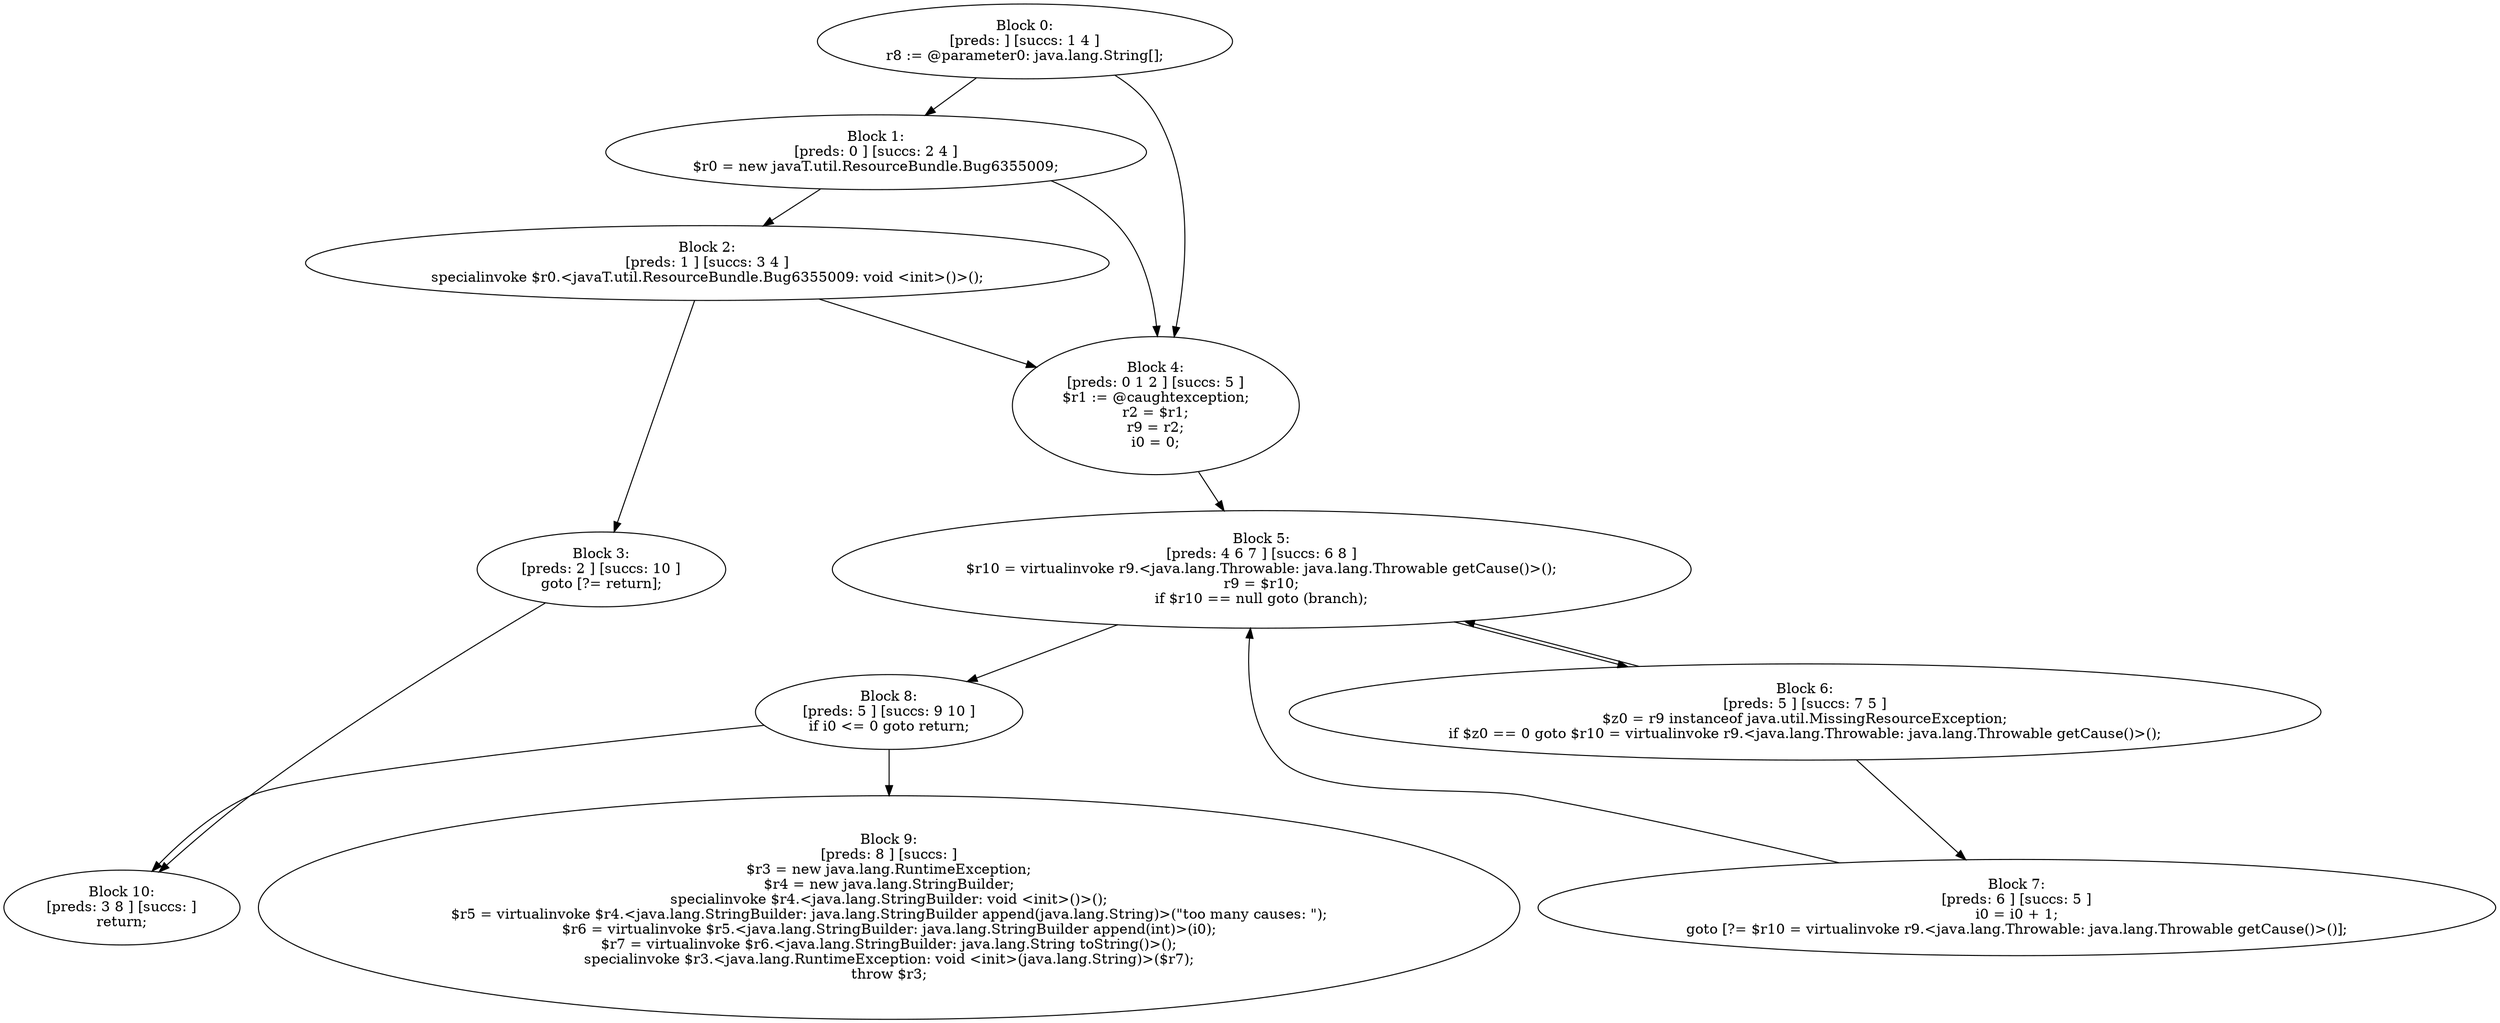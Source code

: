 digraph "unitGraph" {
    "Block 0:
[preds: ] [succs: 1 4 ]
r8 := @parameter0: java.lang.String[];
"
    "Block 1:
[preds: 0 ] [succs: 2 4 ]
$r0 = new javaT.util.ResourceBundle.Bug6355009;
"
    "Block 2:
[preds: 1 ] [succs: 3 4 ]
specialinvoke $r0.<javaT.util.ResourceBundle.Bug6355009: void <init>()>();
"
    "Block 3:
[preds: 2 ] [succs: 10 ]
goto [?= return];
"
    "Block 4:
[preds: 0 1 2 ] [succs: 5 ]
$r1 := @caughtexception;
r2 = $r1;
r9 = r2;
i0 = 0;
"
    "Block 5:
[preds: 4 6 7 ] [succs: 6 8 ]
$r10 = virtualinvoke r9.<java.lang.Throwable: java.lang.Throwable getCause()>();
r9 = $r10;
if $r10 == null goto (branch);
"
    "Block 6:
[preds: 5 ] [succs: 7 5 ]
$z0 = r9 instanceof java.util.MissingResourceException;
if $z0 == 0 goto $r10 = virtualinvoke r9.<java.lang.Throwable: java.lang.Throwable getCause()>();
"
    "Block 7:
[preds: 6 ] [succs: 5 ]
i0 = i0 + 1;
goto [?= $r10 = virtualinvoke r9.<java.lang.Throwable: java.lang.Throwable getCause()>()];
"
    "Block 8:
[preds: 5 ] [succs: 9 10 ]
if i0 <= 0 goto return;
"
    "Block 9:
[preds: 8 ] [succs: ]
$r3 = new java.lang.RuntimeException;
$r4 = new java.lang.StringBuilder;
specialinvoke $r4.<java.lang.StringBuilder: void <init>()>();
$r5 = virtualinvoke $r4.<java.lang.StringBuilder: java.lang.StringBuilder append(java.lang.String)>(\"too many causes: \");
$r6 = virtualinvoke $r5.<java.lang.StringBuilder: java.lang.StringBuilder append(int)>(i0);
$r7 = virtualinvoke $r6.<java.lang.StringBuilder: java.lang.String toString()>();
specialinvoke $r3.<java.lang.RuntimeException: void <init>(java.lang.String)>($r7);
throw $r3;
"
    "Block 10:
[preds: 3 8 ] [succs: ]
return;
"
    "Block 0:
[preds: ] [succs: 1 4 ]
r8 := @parameter0: java.lang.String[];
"->"Block 1:
[preds: 0 ] [succs: 2 4 ]
$r0 = new javaT.util.ResourceBundle.Bug6355009;
";
    "Block 0:
[preds: ] [succs: 1 4 ]
r8 := @parameter0: java.lang.String[];
"->"Block 4:
[preds: 0 1 2 ] [succs: 5 ]
$r1 := @caughtexception;
r2 = $r1;
r9 = r2;
i0 = 0;
";
    "Block 1:
[preds: 0 ] [succs: 2 4 ]
$r0 = new javaT.util.ResourceBundle.Bug6355009;
"->"Block 2:
[preds: 1 ] [succs: 3 4 ]
specialinvoke $r0.<javaT.util.ResourceBundle.Bug6355009: void <init>()>();
";
    "Block 1:
[preds: 0 ] [succs: 2 4 ]
$r0 = new javaT.util.ResourceBundle.Bug6355009;
"->"Block 4:
[preds: 0 1 2 ] [succs: 5 ]
$r1 := @caughtexception;
r2 = $r1;
r9 = r2;
i0 = 0;
";
    "Block 2:
[preds: 1 ] [succs: 3 4 ]
specialinvoke $r0.<javaT.util.ResourceBundle.Bug6355009: void <init>()>();
"->"Block 3:
[preds: 2 ] [succs: 10 ]
goto [?= return];
";
    "Block 2:
[preds: 1 ] [succs: 3 4 ]
specialinvoke $r0.<javaT.util.ResourceBundle.Bug6355009: void <init>()>();
"->"Block 4:
[preds: 0 1 2 ] [succs: 5 ]
$r1 := @caughtexception;
r2 = $r1;
r9 = r2;
i0 = 0;
";
    "Block 3:
[preds: 2 ] [succs: 10 ]
goto [?= return];
"->"Block 10:
[preds: 3 8 ] [succs: ]
return;
";
    "Block 4:
[preds: 0 1 2 ] [succs: 5 ]
$r1 := @caughtexception;
r2 = $r1;
r9 = r2;
i0 = 0;
"->"Block 5:
[preds: 4 6 7 ] [succs: 6 8 ]
$r10 = virtualinvoke r9.<java.lang.Throwable: java.lang.Throwable getCause()>();
r9 = $r10;
if $r10 == null goto (branch);
";
    "Block 5:
[preds: 4 6 7 ] [succs: 6 8 ]
$r10 = virtualinvoke r9.<java.lang.Throwable: java.lang.Throwable getCause()>();
r9 = $r10;
if $r10 == null goto (branch);
"->"Block 6:
[preds: 5 ] [succs: 7 5 ]
$z0 = r9 instanceof java.util.MissingResourceException;
if $z0 == 0 goto $r10 = virtualinvoke r9.<java.lang.Throwable: java.lang.Throwable getCause()>();
";
    "Block 5:
[preds: 4 6 7 ] [succs: 6 8 ]
$r10 = virtualinvoke r9.<java.lang.Throwable: java.lang.Throwable getCause()>();
r9 = $r10;
if $r10 == null goto (branch);
"->"Block 8:
[preds: 5 ] [succs: 9 10 ]
if i0 <= 0 goto return;
";
    "Block 6:
[preds: 5 ] [succs: 7 5 ]
$z0 = r9 instanceof java.util.MissingResourceException;
if $z0 == 0 goto $r10 = virtualinvoke r9.<java.lang.Throwable: java.lang.Throwable getCause()>();
"->"Block 7:
[preds: 6 ] [succs: 5 ]
i0 = i0 + 1;
goto [?= $r10 = virtualinvoke r9.<java.lang.Throwable: java.lang.Throwable getCause()>()];
";
    "Block 6:
[preds: 5 ] [succs: 7 5 ]
$z0 = r9 instanceof java.util.MissingResourceException;
if $z0 == 0 goto $r10 = virtualinvoke r9.<java.lang.Throwable: java.lang.Throwable getCause()>();
"->"Block 5:
[preds: 4 6 7 ] [succs: 6 8 ]
$r10 = virtualinvoke r9.<java.lang.Throwable: java.lang.Throwable getCause()>();
r9 = $r10;
if $r10 == null goto (branch);
";
    "Block 7:
[preds: 6 ] [succs: 5 ]
i0 = i0 + 1;
goto [?= $r10 = virtualinvoke r9.<java.lang.Throwable: java.lang.Throwable getCause()>()];
"->"Block 5:
[preds: 4 6 7 ] [succs: 6 8 ]
$r10 = virtualinvoke r9.<java.lang.Throwable: java.lang.Throwable getCause()>();
r9 = $r10;
if $r10 == null goto (branch);
";
    "Block 8:
[preds: 5 ] [succs: 9 10 ]
if i0 <= 0 goto return;
"->"Block 9:
[preds: 8 ] [succs: ]
$r3 = new java.lang.RuntimeException;
$r4 = new java.lang.StringBuilder;
specialinvoke $r4.<java.lang.StringBuilder: void <init>()>();
$r5 = virtualinvoke $r4.<java.lang.StringBuilder: java.lang.StringBuilder append(java.lang.String)>(\"too many causes: \");
$r6 = virtualinvoke $r5.<java.lang.StringBuilder: java.lang.StringBuilder append(int)>(i0);
$r7 = virtualinvoke $r6.<java.lang.StringBuilder: java.lang.String toString()>();
specialinvoke $r3.<java.lang.RuntimeException: void <init>(java.lang.String)>($r7);
throw $r3;
";
    "Block 8:
[preds: 5 ] [succs: 9 10 ]
if i0 <= 0 goto return;
"->"Block 10:
[preds: 3 8 ] [succs: ]
return;
";
}
